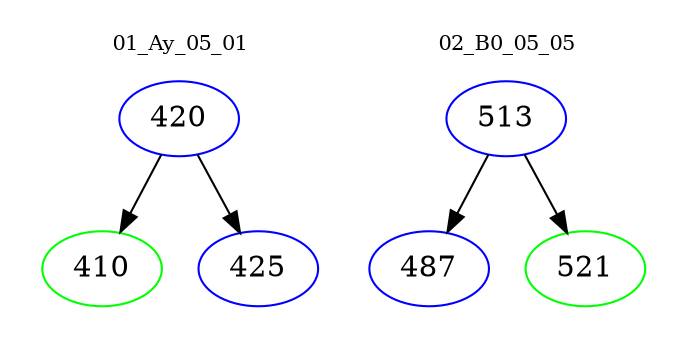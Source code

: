 digraph{
subgraph cluster_0 {
color = white
label = "01_Ay_05_01";
fontsize=10;
T0_420 [label="420", color="blue"]
T0_420 -> T0_410 [color="black"]
T0_410 [label="410", color="green"]
T0_420 -> T0_425 [color="black"]
T0_425 [label="425", color="blue"]
}
subgraph cluster_1 {
color = white
label = "02_B0_05_05";
fontsize=10;
T1_513 [label="513", color="blue"]
T1_513 -> T1_487 [color="black"]
T1_487 [label="487", color="blue"]
T1_513 -> T1_521 [color="black"]
T1_521 [label="521", color="green"]
}
}
